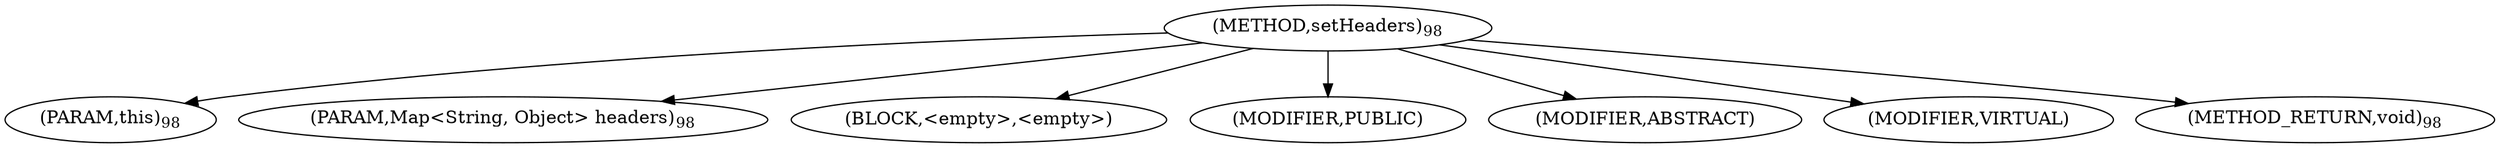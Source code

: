 digraph "setHeaders" {  
"83" [label = <(METHOD,setHeaders)<SUB>98</SUB>> ]
"84" [label = <(PARAM,this)<SUB>98</SUB>> ]
"85" [label = <(PARAM,Map&lt;String, Object&gt; headers)<SUB>98</SUB>> ]
"86" [label = <(BLOCK,&lt;empty&gt;,&lt;empty&gt;)> ]
"87" [label = <(MODIFIER,PUBLIC)> ]
"88" [label = <(MODIFIER,ABSTRACT)> ]
"89" [label = <(MODIFIER,VIRTUAL)> ]
"90" [label = <(METHOD_RETURN,void)<SUB>98</SUB>> ]
  "83" -> "84" 
  "83" -> "85" 
  "83" -> "86" 
  "83" -> "87" 
  "83" -> "88" 
  "83" -> "89" 
  "83" -> "90" 
}

